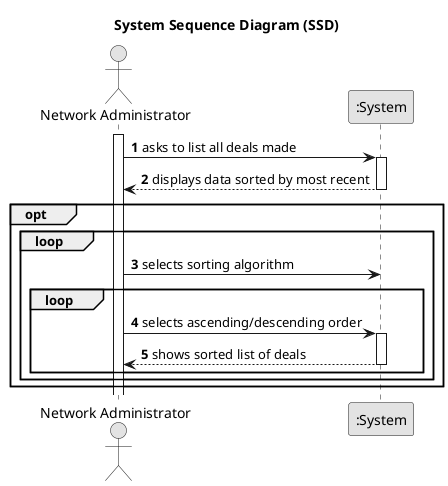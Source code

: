 @startuml
skinparam monochrome true
skinparam packageStyle rectangle
skinparam shadowing false

title System Sequence Diagram (SSD)

autonumber

actor "Network Administrator" as Employee
participant ":System" as System

activate Employee

    Employee -> System : asks to list all deals made
    activate System

        System --> Employee : displays data sorted by most recent
    deactivate System
opt
loop
    Employee -> System : selects sorting algorithm
    'activate System

     '   System --> Employee : shows task category list and asks to select one
    'deactivate System
loop
    Employee -> System : selects ascending/descending order
    activate System

        System --> Employee : shows sorted list of deals
    deactivate System
end
end
end

@enduml